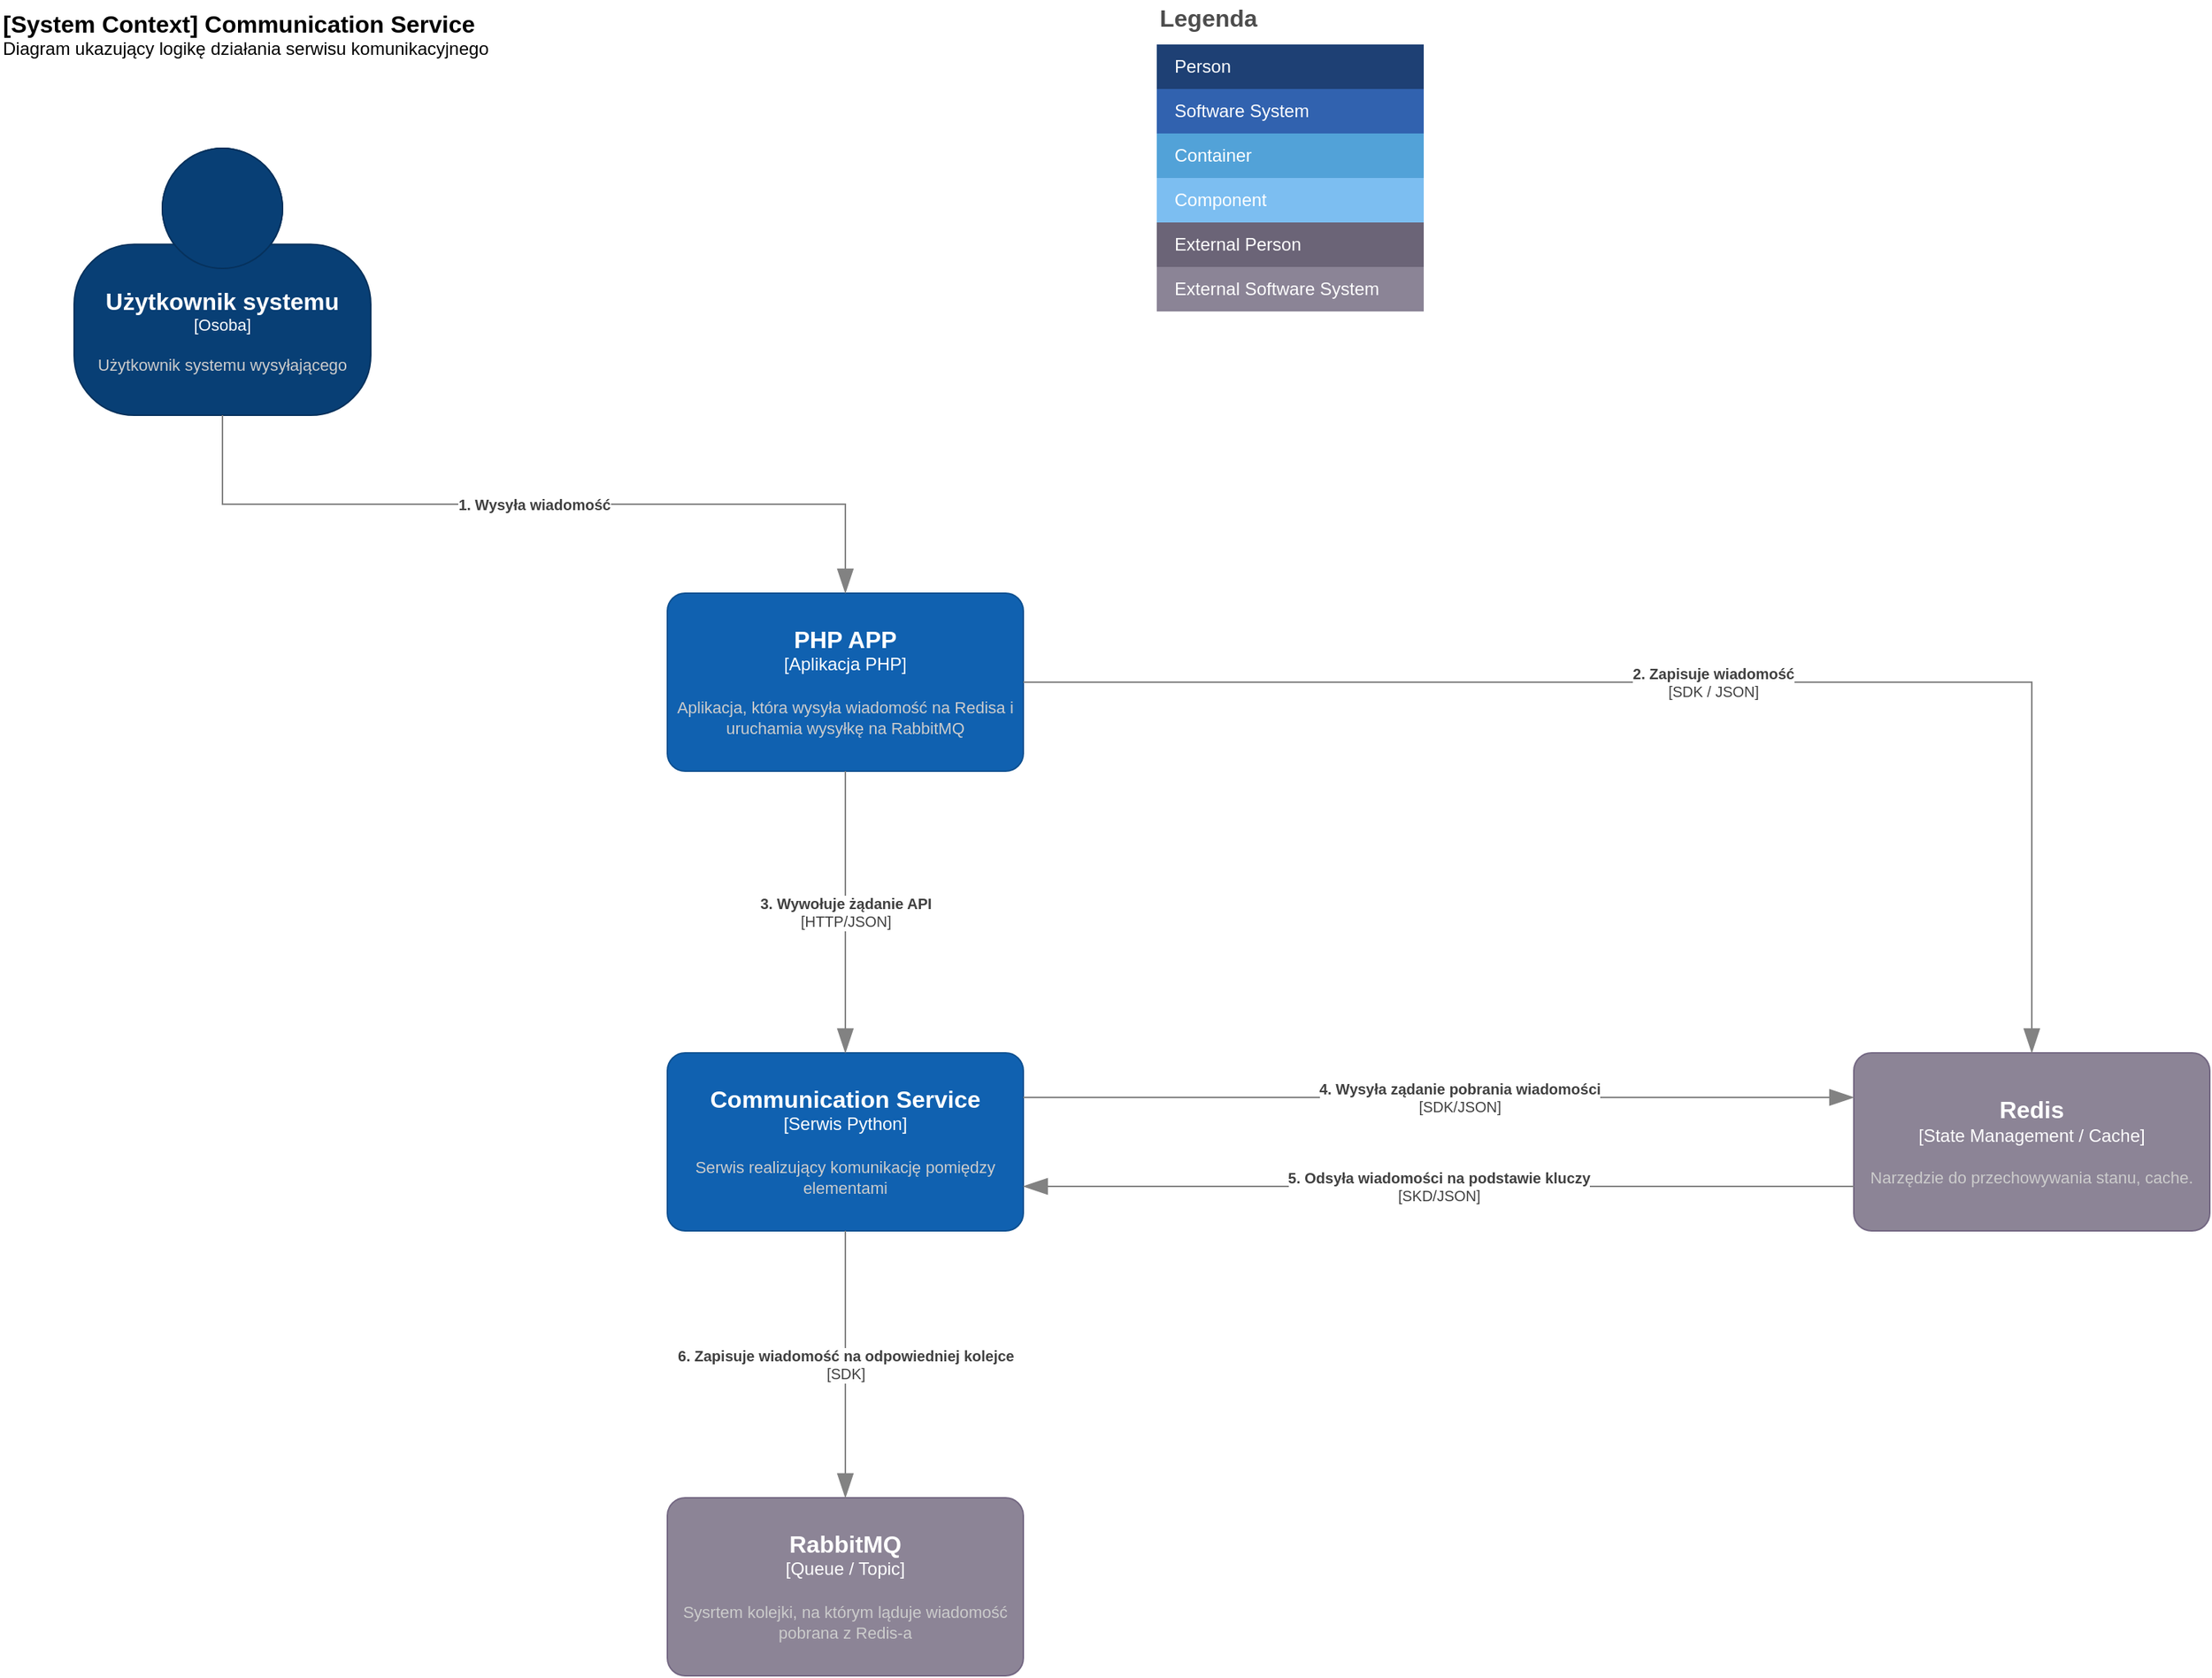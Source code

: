 <mxfile>
    <diagram id="z0__HINmvDD7n8vkf9lL" name="Eksport - kontekst">
        <mxGraphModel dx="1770" dy="852" grid="1" gridSize="10" guides="1" tooltips="1" connect="1" arrows="1" fold="1" page="1" pageScale="1" pageWidth="4681" pageHeight="3300" math="0" shadow="0">
            <root>
                <mxCell id="0"/>
                <mxCell id="1" parent="0"/>
                <object placeholders="1" c4Name="Użytkownik systemu" c4Type="Osoba" c4Description="Użytkownik systemu wysyłającego" label="&lt;font style=&quot;font-size: 16px&quot;&gt;&lt;b&gt;%c4Name%&lt;/b&gt;&lt;/font&gt;&lt;div&gt;[%c4Type%]&lt;/div&gt;&lt;br&gt;&lt;div&gt;&lt;font style=&quot;font-size: 11px&quot;&gt;&lt;font color=&quot;#cccccc&quot;&gt;%c4Description%&lt;/font&gt;&lt;/div&gt;" id="u03wpY5IkeQmNzSnRchD-1">
                    <mxCell style="html=1;fontSize=11;dashed=0;whiteSpace=wrap;fillColor=#083F75;strokeColor=#06315C;fontColor=#ffffff;shape=mxgraph.c4.person2;align=center;metaEdit=1;points=[[0.5,0,0],[1,0.5,0],[1,0.75,0],[0.75,1,0],[0.5,1,0],[0.25,1,0],[0,0.75,0],[0,0.5,0]];resizable=0;" parent="1" vertex="1">
                        <mxGeometry x="80" y="140" width="200" height="180" as="geometry"/>
                    </mxCell>
                </object>
                <mxCell id="u03wpY5IkeQmNzSnRchD-2" value="Legenda" style="align=left;fontSize=16;fontStyle=1;strokeColor=none;fillColor=none;fontColor=#4D4D4D;spacingTop=-8;resizable=0;" parent="1" vertex="1">
                    <mxGeometry x="810" y="40" width="180" height="30" as="geometry"/>
                </mxCell>
                <mxCell id="u03wpY5IkeQmNzSnRchD-3" value="" style="shape=table;html=1;whiteSpace=wrap;startSize=0;container=1;collapsible=0;childLayout=tableLayout;fillColor=none;align=left;spacingLeft=10;strokeColor=none;rounded=1;arcSize=11;fontColor=#FFFFFF;resizable=0;points=[[0.25,0,0],[0.5,0,0],[0.75,0,0],[1,0.25,0],[1,0.5,0],[1,0.75,0],[0.75,1,0],[0.5,1,0],[0.25,1,0],[0,0.75,0],[0,0.5,0],[0,0.25,0]];" parent="1" vertex="1">
                    <mxGeometry x="810" y="70" width="180" height="180" as="geometry"/>
                </mxCell>
                <mxCell id="u03wpY5IkeQmNzSnRchD-4" value="Person" style="shape=partialRectangle;html=1;whiteSpace=wrap;connectable=0;fillColor=#1E4074;top=0;left=0;bottom=0;right=0;overflow=hidden;pointerEvents=1;align=left;spacingLeft=10;strokeColor=none;fontColor=#FFFFFF;" parent="u03wpY5IkeQmNzSnRchD-3" vertex="1">
                    <mxGeometry width="180" height="30" as="geometry"/>
                </mxCell>
                <mxCell id="u03wpY5IkeQmNzSnRchD-5" value="Software System" style="shape=partialRectangle;html=1;whiteSpace=wrap;connectable=0;fillColor=#3162AF;top=0;left=0;bottom=0;right=0;overflow=hidden;pointerEvents=1;align=left;spacingLeft=10;fontColor=#FFFFFF;" parent="u03wpY5IkeQmNzSnRchD-3" vertex="1">
                    <mxGeometry y="30" width="180" height="30" as="geometry"/>
                </mxCell>
                <mxCell id="u03wpY5IkeQmNzSnRchD-6" value="Container" style="shape=partialRectangle;html=1;whiteSpace=wrap;connectable=0;fillColor=#52A2D8;top=0;left=0;bottom=0;right=0;overflow=hidden;pointerEvents=1;align=left;spacingLeft=10;fontColor=#FFFFFF;" parent="u03wpY5IkeQmNzSnRchD-3" vertex="1">
                    <mxGeometry y="60" width="180" height="30" as="geometry"/>
                </mxCell>
                <mxCell id="u03wpY5IkeQmNzSnRchD-7" value="Component" style="shape=partialRectangle;html=1;whiteSpace=wrap;connectable=0;fillColor=#7CBEF1;top=0;left=0;bottom=0;right=0;overflow=hidden;pointerEvents=1;align=left;spacingLeft=10;fontColor=#FFFFFF;" parent="u03wpY5IkeQmNzSnRchD-3" vertex="1">
                    <mxGeometry y="90" width="180" height="30" as="geometry"/>
                </mxCell>
                <mxCell id="u03wpY5IkeQmNzSnRchD-8" value="External Person" style="shape=partialRectangle;html=1;whiteSpace=wrap;connectable=0;fillColor=#6B6477;top=0;left=0;bottom=0;right=0;overflow=hidden;pointerEvents=1;align=left;spacingLeft=10;fontColor=#FFFFFF;" parent="u03wpY5IkeQmNzSnRchD-3" vertex="1">
                    <mxGeometry y="120" width="180" height="30" as="geometry"/>
                </mxCell>
                <mxCell id="u03wpY5IkeQmNzSnRchD-9" value="External Software System" style="shape=partialRectangle;html=1;whiteSpace=wrap;connectable=0;fillColor=#8B8496;top=0;left=0;bottom=0;right=0;overflow=hidden;pointerEvents=1;align=left;spacingLeft=10;fontColor=#FFFFFF;" parent="u03wpY5IkeQmNzSnRchD-3" vertex="1">
                    <mxGeometry y="150" width="180" height="30" as="geometry"/>
                </mxCell>
                <object placeholders="1" c4Name="[System Context] Communication Service" c4Type="ContainerScopeBoundary" c4Description="Diagram ukazujący logikę działania serwisu komunikacyjnego" label="&lt;font style=&quot;font-size: 16px&quot;&gt;&lt;b&gt;&lt;div style=&quot;text-align: left&quot;&gt;%c4Name%&lt;/div&gt;&lt;/b&gt;&lt;/font&gt;&lt;div style=&quot;text-align: left&quot;&gt;%c4Description%&lt;/div&gt;" id="u03wpY5IkeQmNzSnRchD-10">
                    <mxCell style="text;html=1;strokeColor=none;fillColor=none;align=left;verticalAlign=top;whiteSpace=wrap;rounded=0;metaEdit=1;allowArrows=0;resizable=1;rotatable=0;connectable=0;recursiveResize=0;expand=0;pointerEvents=0;points=[[0.25,0,0],[0.5,0,0],[0.75,0,0],[1,0.25,0],[1,0.5,0],[1,0.75,0],[0.75,1,0],[0.5,1,0],[0.25,1,0],[0,0.75,0],[0,0.5,0],[0,0.25,0]];" parent="1" vertex="1">
                        <mxGeometry x="30" y="40" width="330" height="40" as="geometry"/>
                    </mxCell>
                </object>
                <object placeholders="1" c4Name="PHP APP" c4Type="Aplikacja PHP" c4Description="Aplikacja, która wysyła wiadomość na Redisa i uruchamia wysyłkę na RabbitMQ" label="&lt;font style=&quot;font-size: 16px&quot;&gt;&lt;b&gt;%c4Name%&lt;/b&gt;&lt;/font&gt;&lt;div&gt;[%c4Type%]&lt;/div&gt;&lt;br&gt;&lt;div&gt;&lt;font style=&quot;font-size: 11px&quot;&gt;&lt;font color=&quot;#cccccc&quot;&gt;%c4Description%&lt;/font&gt;&lt;/div&gt;" id="u03wpY5IkeQmNzSnRchD-11">
                    <mxCell style="rounded=1;whiteSpace=wrap;html=1;labelBackgroundColor=none;fillColor=#1061B0;fontColor=#ffffff;align=center;arcSize=10;strokeColor=#0D5091;metaEdit=1;resizable=0;points=[[0.25,0,0],[0.5,0,0],[0.75,0,0],[1,0.25,0],[1,0.5,0],[1,0.75,0],[0.75,1,0],[0.5,1,0],[0.25,1,0],[0,0.75,0],[0,0.5,0],[0,0.25,0]];" parent="1" vertex="1">
                        <mxGeometry x="480" y="440" width="240" height="120" as="geometry"/>
                    </mxCell>
                </object>
                <object placeholders="1" c4Type="Relationship" c4Description="1. Wysyła wiadomość" label="&lt;div style=&quot;text-align: left&quot;&gt;&lt;div style=&quot;text-align: center&quot;&gt;&lt;b&gt;%c4Description%&lt;/b&gt;&lt;/div&gt;" id="u03wpY5IkeQmNzSnRchD-12">
                    <mxCell style="endArrow=blockThin;html=1;fontSize=10;fontColor=#404040;strokeWidth=1;endFill=1;strokeColor=#828282;elbow=vertical;metaEdit=1;endSize=14;startSize=14;jumpStyle=arc;jumpSize=16;rounded=0;edgeStyle=orthogonalEdgeStyle;exitX=0.5;exitY=1;exitDx=0;exitDy=0;exitPerimeter=0;entryX=0.5;entryY=0;entryDx=0;entryDy=0;entryPerimeter=0;" parent="1" source="u03wpY5IkeQmNzSnRchD-1" target="u03wpY5IkeQmNzSnRchD-11" edge="1">
                        <mxGeometry width="240" relative="1" as="geometry">
                            <mxPoint x="770" y="440" as="sourcePoint"/>
                            <mxPoint x="1010" y="440" as="targetPoint"/>
                        </mxGeometry>
                    </mxCell>
                </object>
                <object placeholders="1" c4Name="Redis" c4Type="State Management / Cache" c4Description="Narzędzie do przechowywania stanu, cache." label="&lt;font style=&quot;font-size: 16px&quot;&gt;&lt;b&gt;%c4Name%&lt;/b&gt;&lt;/font&gt;&lt;div&gt;[%c4Type%]&lt;/div&gt;&lt;br&gt;&lt;div&gt;&lt;font style=&quot;font-size: 11px&quot;&gt;&lt;font color=&quot;#cccccc&quot;&gt;%c4Description%&lt;/font&gt;&lt;/div&gt;" id="u03wpY5IkeQmNzSnRchD-13">
                    <mxCell style="rounded=1;whiteSpace=wrap;html=1;labelBackgroundColor=none;fillColor=#8C8496;fontColor=#ffffff;align=center;arcSize=10;strokeColor=#736782;metaEdit=1;resizable=0;points=[[0.25,0,0],[0.5,0,0],[0.75,0,0],[1,0.25,0],[1,0.5,0],[1,0.75,0],[0.75,1,0],[0.5,1,0],[0.25,1,0],[0,0.75,0],[0,0.5,0],[0,0.25,0]];" parent="1" vertex="1">
                        <mxGeometry x="1280" y="750" width="240" height="120" as="geometry"/>
                    </mxCell>
                </object>
                <object placeholders="1" c4Type="Relationship" c4Technology="SDK / JSON" c4Description="2. Zapisuje wiadomość" label="&lt;div style=&quot;text-align: left&quot;&gt;&lt;div style=&quot;text-align: center&quot;&gt;&lt;b&gt;%c4Description%&lt;/b&gt;&lt;/div&gt;&lt;div style=&quot;text-align: center&quot;&gt;[%c4Technology%]&lt;/div&gt;&lt;/div&gt;" id="u03wpY5IkeQmNzSnRchD-14">
                    <mxCell style="endArrow=blockThin;html=1;fontSize=10;fontColor=#404040;strokeWidth=1;endFill=1;strokeColor=#828282;elbow=vertical;metaEdit=1;endSize=14;startSize=14;jumpStyle=arc;jumpSize=16;rounded=0;edgeStyle=orthogonalEdgeStyle;exitX=1;exitY=0.5;exitDx=0;exitDy=0;exitPerimeter=0;" parent="1" source="u03wpY5IkeQmNzSnRchD-11" target="u03wpY5IkeQmNzSnRchD-13" edge="1">
                        <mxGeometry width="240" relative="1" as="geometry">
                            <mxPoint x="1040" y="440" as="sourcePoint"/>
                            <mxPoint x="1280" y="440" as="targetPoint"/>
                        </mxGeometry>
                    </mxCell>
                </object>
                <object placeholders="1" c4Name="Communication Service" c4Type="Serwis Python" c4Description="Serwis realizujący komunikację pomiędzy elementami" label="&lt;font style=&quot;font-size: 16px&quot;&gt;&lt;b&gt;%c4Name%&lt;/b&gt;&lt;/font&gt;&lt;div&gt;[%c4Type%]&lt;/div&gt;&lt;br&gt;&lt;div&gt;&lt;font style=&quot;font-size: 11px&quot;&gt;&lt;font color=&quot;#cccccc&quot;&gt;%c4Description%&lt;/font&gt;&lt;/div&gt;" id="u03wpY5IkeQmNzSnRchD-15">
                    <mxCell style="rounded=1;whiteSpace=wrap;html=1;labelBackgroundColor=none;fillColor=#1061B0;fontColor=#ffffff;align=center;arcSize=10;strokeColor=#0D5091;metaEdit=1;resizable=0;points=[[0.25,0,0],[0.5,0,0],[0.75,0,0],[1,0.25,0],[1,0.5,0],[1,0.75,0],[0.75,1,0],[0.5,1,0],[0.25,1,0],[0,0.75,0],[0,0.5,0],[0,0.25,0]];" parent="1" vertex="1">
                        <mxGeometry x="480" y="750" width="240" height="120" as="geometry"/>
                    </mxCell>
                </object>
                <object placeholders="1" c4Type="Relationship" c4Technology="HTTP/JSON" c4Description="3. Wywołuje żądanie API" label="&lt;div style=&quot;text-align: left&quot;&gt;&lt;div style=&quot;text-align: center&quot;&gt;&lt;b&gt;%c4Description%&lt;/b&gt;&lt;/div&gt;&lt;div style=&quot;text-align: center&quot;&gt;[%c4Technology%]&lt;/div&gt;&lt;/div&gt;" id="u03wpY5IkeQmNzSnRchD-16">
                    <mxCell style="endArrow=blockThin;html=1;fontSize=10;fontColor=#404040;strokeWidth=1;endFill=1;strokeColor=#828282;elbow=vertical;metaEdit=1;endSize=14;startSize=14;jumpStyle=arc;jumpSize=16;rounded=0;edgeStyle=orthogonalEdgeStyle;exitX=0.5;exitY=1;exitDx=0;exitDy=0;exitPerimeter=0;entryX=0.5;entryY=0;entryDx=0;entryDy=0;entryPerimeter=0;" parent="1" source="u03wpY5IkeQmNzSnRchD-11" target="u03wpY5IkeQmNzSnRchD-15" edge="1">
                        <mxGeometry width="240" relative="1" as="geometry">
                            <mxPoint x="1040" y="680" as="sourcePoint"/>
                            <mxPoint x="1280" y="680" as="targetPoint"/>
                        </mxGeometry>
                    </mxCell>
                </object>
                <object placeholders="1" c4Type="Relationship" c4Technology="SDK/JSON" c4Description="4. Wysyła ządanie pobrania wiadomości" label="&lt;div style=&quot;text-align: left&quot;&gt;&lt;div style=&quot;text-align: center&quot;&gt;&lt;b&gt;%c4Description%&lt;/b&gt;&lt;/div&gt;&lt;div style=&quot;text-align: center&quot;&gt;[%c4Technology%]&lt;/div&gt;&lt;/div&gt;" id="u03wpY5IkeQmNzSnRchD-17">
                    <mxCell style="endArrow=blockThin;html=1;fontSize=10;fontColor=#404040;strokeWidth=1;endFill=1;strokeColor=#828282;elbow=vertical;metaEdit=1;endSize=14;startSize=14;jumpStyle=arc;jumpSize=16;rounded=0;edgeStyle=orthogonalEdgeStyle;exitX=1;exitY=0.25;exitDx=0;exitDy=0;exitPerimeter=0;entryX=0;entryY=0.25;entryDx=0;entryDy=0;entryPerimeter=0;" parent="1" source="u03wpY5IkeQmNzSnRchD-15" target="u03wpY5IkeQmNzSnRchD-13" edge="1">
                        <mxGeometry x="0.049" width="240" relative="1" as="geometry">
                            <mxPoint x="1040" y="680" as="sourcePoint"/>
                            <mxPoint x="1280" y="680" as="targetPoint"/>
                            <Array as="points">
                                <mxPoint x="1200" y="780"/>
                                <mxPoint x="1200" y="780"/>
                            </Array>
                            <mxPoint as="offset"/>
                        </mxGeometry>
                    </mxCell>
                </object>
                <object placeholders="1" c4Type="Relationship" c4Technology="SKD/JSON" c4Description="5. Odsyła wiadomości na podstawie kluczy" label="&lt;div style=&quot;text-align: left&quot;&gt;&lt;div style=&quot;text-align: center&quot;&gt;&lt;b&gt;%c4Description%&lt;/b&gt;&lt;/div&gt;&lt;div style=&quot;text-align: center&quot;&gt;[%c4Technology%]&lt;/div&gt;&lt;/div&gt;" id="u03wpY5IkeQmNzSnRchD-18">
                    <mxCell style="endArrow=blockThin;html=1;fontSize=10;fontColor=#404040;strokeWidth=1;endFill=1;strokeColor=#828282;elbow=vertical;metaEdit=1;endSize=14;startSize=14;jumpStyle=arc;jumpSize=16;rounded=0;edgeStyle=orthogonalEdgeStyle;exitX=0;exitY=0.75;exitDx=0;exitDy=0;exitPerimeter=0;entryX=1;entryY=0.75;entryDx=0;entryDy=0;entryPerimeter=0;" parent="1" source="u03wpY5IkeQmNzSnRchD-13" target="u03wpY5IkeQmNzSnRchD-15" edge="1">
                        <mxGeometry width="240" relative="1" as="geometry">
                            <mxPoint x="1040" y="680" as="sourcePoint"/>
                            <mxPoint x="1280" y="680" as="targetPoint"/>
                        </mxGeometry>
                    </mxCell>
                </object>
                <object placeholders="1" c4Name="RabbitMQ" c4Type="Queue / Topic" c4Description="Sysrtem kolejki, na którym ląduje wiadomość pobrana z Redis-a" label="&lt;font style=&quot;font-size: 16px&quot;&gt;&lt;b&gt;%c4Name%&lt;/b&gt;&lt;/font&gt;&lt;div&gt;[%c4Type%]&lt;/div&gt;&lt;br&gt;&lt;div&gt;&lt;font style=&quot;font-size: 11px&quot;&gt;&lt;font color=&quot;#cccccc&quot;&gt;%c4Description%&lt;/font&gt;&lt;/div&gt;" id="u03wpY5IkeQmNzSnRchD-19">
                    <mxCell style="rounded=1;whiteSpace=wrap;html=1;labelBackgroundColor=none;fillColor=#8C8496;fontColor=#ffffff;align=center;arcSize=10;strokeColor=#736782;metaEdit=1;resizable=0;points=[[0.25,0,0],[0.5,0,0],[0.75,0,0],[1,0.25,0],[1,0.5,0],[1,0.75,0],[0.75,1,0],[0.5,1,0],[0.25,1,0],[0,0.75,0],[0,0.5,0],[0,0.25,0]];" parent="1" vertex="1">
                        <mxGeometry x="480" y="1050" width="240" height="120" as="geometry"/>
                    </mxCell>
                </object>
                <object placeholders="1" c4Type="Relationship" c4Technology="SDK" c4Description="6. Zapisuje wiadomość na odpowiedniej kolejce" label="&lt;div style=&quot;text-align: left&quot;&gt;&lt;div style=&quot;text-align: center&quot;&gt;&lt;b&gt;%c4Description%&lt;/b&gt;&lt;/div&gt;&lt;div style=&quot;text-align: center&quot;&gt;[%c4Technology%]&lt;/div&gt;&lt;/div&gt;" id="u03wpY5IkeQmNzSnRchD-23">
                    <mxCell style="endArrow=blockThin;html=1;fontSize=10;fontColor=#404040;strokeWidth=1;endFill=1;strokeColor=#828282;elbow=vertical;metaEdit=1;endSize=14;startSize=14;jumpStyle=arc;jumpSize=16;rounded=0;edgeStyle=orthogonalEdgeStyle;exitX=0.5;exitY=1;exitDx=0;exitDy=0;exitPerimeter=0;entryX=0.5;entryY=0;entryDx=0;entryDy=0;entryPerimeter=0;" parent="1" source="u03wpY5IkeQmNzSnRchD-15" target="u03wpY5IkeQmNzSnRchD-19" edge="1">
                        <mxGeometry width="240" relative="1" as="geometry">
                            <mxPoint x="570" y="850" as="sourcePoint"/>
                            <mxPoint x="810" y="850" as="targetPoint"/>
                        </mxGeometry>
                    </mxCell>
                </object>
            </root>
        </mxGraphModel>
    </diagram>
    <diagram id="AiQIZVFRl4BgNa7pL6dO" name="Eksport - kontenery">
        <mxGraphModel dx="1770" dy="852" grid="1" gridSize="10" guides="1" tooltips="1" connect="1" arrows="1" fold="1" page="1" pageScale="1" pageWidth="4681" pageHeight="3300" math="0" shadow="0">
            <root>
                <mxCell id="0"/>
                <mxCell id="1" parent="0"/>
                <object placeholders="1" c4Name="Użytkownik systemu" c4Type="Osoba" c4Description="Użytkownik systemu wysyłającego" label="&lt;font style=&quot;font-size: 16px&quot;&gt;&lt;b&gt;%c4Name%&lt;/b&gt;&lt;/font&gt;&lt;div&gt;[%c4Type%]&lt;/div&gt;&lt;br&gt;&lt;div&gt;&lt;font style=&quot;font-size: 11px&quot;&gt;&lt;font color=&quot;#cccccc&quot;&gt;%c4Description%&lt;/font&gt;&lt;/div&gt;" id="CcS01Ou7CShiBzAfmm7p-1">
                    <mxCell style="html=1;fontSize=11;dashed=0;whiteSpace=wrap;fillColor=#083F75;strokeColor=#06315C;fontColor=#ffffff;shape=mxgraph.c4.person2;align=center;metaEdit=1;points=[[0.5,0,0],[1,0.5,0],[1,0.75,0],[0.75,1,0],[0.5,1,0],[0.25,1,0],[0,0.75,0],[0,0.5,0]];resizable=0;" parent="1" vertex="1">
                        <mxGeometry x="80" y="140" width="200" height="180" as="geometry"/>
                    </mxCell>
                </object>
                <mxCell id="CcS01Ou7CShiBzAfmm7p-2" value="Legenda" style="align=left;fontSize=16;fontStyle=1;strokeColor=none;fillColor=none;fontColor=#4D4D4D;spacingTop=-8;resizable=0;" parent="1" vertex="1">
                    <mxGeometry x="810" y="40" width="180" height="30" as="geometry"/>
                </mxCell>
                <mxCell id="CcS01Ou7CShiBzAfmm7p-3" value="" style="shape=table;html=1;whiteSpace=wrap;startSize=0;container=1;collapsible=0;childLayout=tableLayout;fillColor=none;align=left;spacingLeft=10;strokeColor=none;rounded=1;arcSize=11;fontColor=#FFFFFF;resizable=0;points=[[0.25,0,0],[0.5,0,0],[0.75,0,0],[1,0.25,0],[1,0.5,0],[1,0.75,0],[0.75,1,0],[0.5,1,0],[0.25,1,0],[0,0.75,0],[0,0.5,0],[0,0.25,0]];" parent="1" vertex="1">
                    <mxGeometry x="810" y="70" width="180" height="180" as="geometry"/>
                </mxCell>
                <mxCell id="CcS01Ou7CShiBzAfmm7p-4" value="Person" style="shape=partialRectangle;html=1;whiteSpace=wrap;connectable=0;fillColor=#1E4074;top=0;left=0;bottom=0;right=0;overflow=hidden;pointerEvents=1;align=left;spacingLeft=10;strokeColor=none;fontColor=#FFFFFF;" parent="CcS01Ou7CShiBzAfmm7p-3" vertex="1">
                    <mxGeometry width="180" height="30" as="geometry"/>
                </mxCell>
                <mxCell id="CcS01Ou7CShiBzAfmm7p-5" value="Software System" style="shape=partialRectangle;html=1;whiteSpace=wrap;connectable=0;fillColor=#3162AF;top=0;left=0;bottom=0;right=0;overflow=hidden;pointerEvents=1;align=left;spacingLeft=10;fontColor=#FFFFFF;" parent="CcS01Ou7CShiBzAfmm7p-3" vertex="1">
                    <mxGeometry y="30" width="180" height="30" as="geometry"/>
                </mxCell>
                <mxCell id="CcS01Ou7CShiBzAfmm7p-6" value="Container" style="shape=partialRectangle;html=1;whiteSpace=wrap;connectable=0;fillColor=#52A2D8;top=0;left=0;bottom=0;right=0;overflow=hidden;pointerEvents=1;align=left;spacingLeft=10;fontColor=#FFFFFF;" parent="CcS01Ou7CShiBzAfmm7p-3" vertex="1">
                    <mxGeometry y="60" width="180" height="30" as="geometry"/>
                </mxCell>
                <mxCell id="CcS01Ou7CShiBzAfmm7p-7" value="Component" style="shape=partialRectangle;html=1;whiteSpace=wrap;connectable=0;fillColor=#7CBEF1;top=0;left=0;bottom=0;right=0;overflow=hidden;pointerEvents=1;align=left;spacingLeft=10;fontColor=#FFFFFF;" parent="CcS01Ou7CShiBzAfmm7p-3" vertex="1">
                    <mxGeometry y="90" width="180" height="30" as="geometry"/>
                </mxCell>
                <mxCell id="CcS01Ou7CShiBzAfmm7p-8" value="External Person" style="shape=partialRectangle;html=1;whiteSpace=wrap;connectable=0;fillColor=#6B6477;top=0;left=0;bottom=0;right=0;overflow=hidden;pointerEvents=1;align=left;spacingLeft=10;fontColor=#FFFFFF;" parent="CcS01Ou7CShiBzAfmm7p-3" vertex="1">
                    <mxGeometry y="120" width="180" height="30" as="geometry"/>
                </mxCell>
                <mxCell id="CcS01Ou7CShiBzAfmm7p-9" value="External Software System" style="shape=partialRectangle;html=1;whiteSpace=wrap;connectable=0;fillColor=#8B8496;top=0;left=0;bottom=0;right=0;overflow=hidden;pointerEvents=1;align=left;spacingLeft=10;fontColor=#FFFFFF;" parent="CcS01Ou7CShiBzAfmm7p-3" vertex="1">
                    <mxGeometry y="150" width="180" height="30" as="geometry"/>
                </mxCell>
                <object placeholders="1" c4Name="PHP APP" c4Type="Aplikacja PHP" c4Description="Aplikacja, która wysyła wiadomość na Redisa i uruchamia wysyłkę na RabbitMQ" label="&lt;font style=&quot;font-size: 16px&quot;&gt;&lt;b&gt;%c4Name%&lt;/b&gt;&lt;/font&gt;&lt;div&gt;[%c4Type%]&lt;/div&gt;&lt;br&gt;&lt;div&gt;&lt;font style=&quot;font-size: 11px&quot;&gt;&lt;font color=&quot;#cccccc&quot;&gt;%c4Description%&lt;/font&gt;&lt;/div&gt;" id="CcS01Ou7CShiBzAfmm7p-11">
                    <mxCell style="rounded=1;whiteSpace=wrap;html=1;labelBackgroundColor=none;fillColor=#1061B0;fontColor=#ffffff;align=center;arcSize=10;strokeColor=#0D5091;metaEdit=1;resizable=0;points=[[0.25,0,0],[0.5,0,0],[0.75,0,0],[1,0.25,0],[1,0.5,0],[1,0.75,0],[0.75,1,0],[0.5,1,0],[0.25,1,0],[0,0.75,0],[0,0.5,0],[0,0.25,0]];" parent="1" vertex="1">
                        <mxGeometry x="480" y="440" width="240" height="120" as="geometry"/>
                    </mxCell>
                </object>
                <object placeholders="1" c4Type="Relationship" c4Description="1. Wysyła wiadomość" label="&lt;div style=&quot;text-align: left&quot;&gt;&lt;div style=&quot;text-align: center&quot;&gt;&lt;b&gt;%c4Description%&lt;/b&gt;&lt;/div&gt;" id="CcS01Ou7CShiBzAfmm7p-12">
                    <mxCell style="endArrow=blockThin;html=1;fontSize=10;fontColor=#404040;strokeWidth=1;endFill=1;strokeColor=#828282;elbow=vertical;metaEdit=1;endSize=14;startSize=14;jumpStyle=arc;jumpSize=16;rounded=0;edgeStyle=orthogonalEdgeStyle;exitX=0.5;exitY=1;exitDx=0;exitDy=0;exitPerimeter=0;entryX=0.5;entryY=0;entryDx=0;entryDy=0;entryPerimeter=0;" parent="1" source="CcS01Ou7CShiBzAfmm7p-1" target="CcS01Ou7CShiBzAfmm7p-11" edge="1">
                        <mxGeometry width="240" relative="1" as="geometry">
                            <mxPoint x="770" y="440" as="sourcePoint"/>
                            <mxPoint x="1010" y="440" as="targetPoint"/>
                        </mxGeometry>
                    </mxCell>
                </object>
                <object placeholders="1" c4Name="Redis" c4Type="State Management / Cache" c4Description="Narzędzie do przechowywania stanu, cache." label="&lt;font style=&quot;font-size: 16px&quot;&gt;&lt;b&gt;%c4Name%&lt;/b&gt;&lt;/font&gt;&lt;div&gt;[%c4Type%]&lt;/div&gt;&lt;br&gt;&lt;div&gt;&lt;font style=&quot;font-size: 11px&quot;&gt;&lt;font color=&quot;#cccccc&quot;&gt;%c4Description%&lt;/font&gt;&lt;/div&gt;" id="CcS01Ou7CShiBzAfmm7p-13">
                    <mxCell style="rounded=1;whiteSpace=wrap;html=1;labelBackgroundColor=none;fillColor=#8C8496;fontColor=#ffffff;align=center;arcSize=10;strokeColor=#736782;metaEdit=1;resizable=0;points=[[0.25,0,0],[0.5,0,0],[0.75,0,0],[1,0.25,0],[1,0.5,0],[1,0.75,0],[0.75,1,0],[0.5,1,0],[0.25,1,0],[0,0.75,0],[0,0.5,0],[0,0.25,0]];" parent="1" vertex="1">
                        <mxGeometry x="1290" y="650" width="240" height="120" as="geometry"/>
                    </mxCell>
                </object>
                <object placeholders="1" c4Type="Relationship" c4Technology="SDK / JSON" c4Description="2. Zapisuje wiadomość" label="&lt;div style=&quot;text-align: left&quot;&gt;&lt;div style=&quot;text-align: center&quot;&gt;&lt;b&gt;%c4Description%&lt;/b&gt;&lt;/div&gt;&lt;div style=&quot;text-align: center&quot;&gt;[%c4Technology%]&lt;/div&gt;&lt;/div&gt;" id="CcS01Ou7CShiBzAfmm7p-14">
                    <mxCell style="endArrow=blockThin;html=1;fontSize=10;fontColor=#404040;strokeWidth=1;endFill=1;strokeColor=#828282;elbow=vertical;metaEdit=1;endSize=14;startSize=14;jumpStyle=arc;jumpSize=16;rounded=0;edgeStyle=orthogonalEdgeStyle;exitX=1;exitY=0.5;exitDx=0;exitDy=0;exitPerimeter=0;" parent="1" source="CcS01Ou7CShiBzAfmm7p-11" target="CcS01Ou7CShiBzAfmm7p-13" edge="1">
                        <mxGeometry width="240" relative="1" as="geometry">
                            <mxPoint x="1040" y="440" as="sourcePoint"/>
                            <mxPoint x="1280" y="440" as="targetPoint"/>
                        </mxGeometry>
                    </mxCell>
                </object>
                <object placeholders="1" c4Type="Relationship" c4Technology="HTTP/JSON" c4Description="3. Wywołuje żądanie API" label="&lt;div style=&quot;text-align: left&quot;&gt;&lt;div style=&quot;text-align: center&quot;&gt;&lt;b&gt;%c4Description%&lt;/b&gt;&lt;/div&gt;&lt;div style=&quot;text-align: center&quot;&gt;[%c4Technology%]&lt;/div&gt;&lt;/div&gt;" id="CcS01Ou7CShiBzAfmm7p-16">
                    <mxCell style="endArrow=blockThin;html=1;fontSize=10;fontColor=#404040;strokeWidth=1;endFill=1;strokeColor=#828282;elbow=vertical;metaEdit=1;endSize=14;startSize=14;jumpStyle=arc;jumpSize=16;rounded=0;edgeStyle=orthogonalEdgeStyle;exitX=0.5;exitY=1;exitDx=0;exitDy=0;exitPerimeter=0;" parent="1" source="CcS01Ou7CShiBzAfmm7p-11" target="JMOg5EH7gMTcwkqNPGoJ-3" edge="1">
                        <mxGeometry width="240" relative="1" as="geometry">
                            <mxPoint x="1040" y="680" as="sourcePoint"/>
                            <mxPoint x="1280" y="680" as="targetPoint"/>
                        </mxGeometry>
                    </mxCell>
                </object>
                <object placeholders="1" c4Type="Relationship" c4Technology="SDK/JSON" c4Description="4. Wysyła ządanie pobrania wiadomości" label="&lt;div style=&quot;text-align: left&quot;&gt;&lt;div style=&quot;text-align: center&quot;&gt;&lt;b&gt;%c4Description%&lt;/b&gt;&lt;/div&gt;&lt;div style=&quot;text-align: center&quot;&gt;[%c4Technology%]&lt;/div&gt;&lt;/div&gt;" id="CcS01Ou7CShiBzAfmm7p-17">
                    <mxCell style="endArrow=blockThin;html=1;fontSize=10;fontColor=#404040;strokeWidth=1;endFill=1;strokeColor=#828282;elbow=vertical;metaEdit=1;endSize=14;startSize=14;jumpStyle=arc;jumpSize=16;rounded=0;edgeStyle=orthogonalEdgeStyle;entryX=0;entryY=0.25;entryDx=0;entryDy=0;entryPerimeter=0;exitX=0.75;exitY=0;exitDx=0;exitDy=0;exitPerimeter=0;" parent="1" source="JMOg5EH7gMTcwkqNPGoJ-3" target="CcS01Ou7CShiBzAfmm7p-13" edge="1">
                        <mxGeometry x="0.049" width="240" relative="1" as="geometry">
                            <mxPoint x="1040" y="680" as="sourcePoint"/>
                            <mxPoint x="1280" y="680" as="targetPoint"/>
                            <Array as="points">
                                <mxPoint x="620" y="860"/>
                                <mxPoint x="620" y="680"/>
                            </Array>
                            <mxPoint as="offset"/>
                        </mxGeometry>
                    </mxCell>
                </object>
                <object placeholders="1" c4Type="Relationship" c4Technology="SKD/JSON" c4Description="5. Odsyła wiadomości na podstawie kluczy" label="&lt;div style=&quot;text-align: left&quot;&gt;&lt;div style=&quot;text-align: center&quot;&gt;&lt;b&gt;%c4Description%&lt;/b&gt;&lt;/div&gt;&lt;div style=&quot;text-align: center&quot;&gt;[%c4Technology%]&lt;/div&gt;&lt;/div&gt;" id="CcS01Ou7CShiBzAfmm7p-18">
                    <mxCell style="endArrow=blockThin;html=1;fontSize=10;fontColor=#404040;strokeWidth=1;endFill=1;strokeColor=#828282;elbow=vertical;metaEdit=1;endSize=14;startSize=14;jumpStyle=arc;jumpSize=16;rounded=0;edgeStyle=orthogonalEdgeStyle;exitX=0;exitY=0.75;exitDx=0;exitDy=0;exitPerimeter=0;entryX=1;entryY=0.25;entryDx=0;entryDy=0;entryPerimeter=0;" parent="1" source="CcS01Ou7CShiBzAfmm7p-13" target="JMOg5EH7gMTcwkqNPGoJ-3" edge="1">
                        <mxGeometry width="240" relative="1" as="geometry">
                            <mxPoint x="1040" y="680" as="sourcePoint"/>
                            <mxPoint x="1280" y="680" as="targetPoint"/>
                        </mxGeometry>
                    </mxCell>
                </object>
                <object placeholders="1" c4Name="RabbitMQ" c4Type="Queue / Topic" c4Description="Sysrtem kolejki, na którym ląduje wiadomość pobrana z Redis-a" label="&lt;font style=&quot;font-size: 16px&quot;&gt;&lt;b&gt;%c4Name%&lt;/b&gt;&lt;/font&gt;&lt;div&gt;[%c4Type%]&lt;/div&gt;&lt;br&gt;&lt;div&gt;&lt;font style=&quot;font-size: 11px&quot;&gt;&lt;font color=&quot;#cccccc&quot;&gt;%c4Description%&lt;/font&gt;&lt;/div&gt;" id="CcS01Ou7CShiBzAfmm7p-19">
                    <mxCell style="rounded=1;whiteSpace=wrap;html=1;labelBackgroundColor=none;fillColor=#8C8496;fontColor=#ffffff;align=center;arcSize=10;strokeColor=#736782;metaEdit=1;resizable=0;points=[[0.25,0,0],[0.5,0,0],[0.75,0,0],[1,0.25,0],[1,0.5,0],[1,0.75,0],[0.75,1,0],[0.5,1,0],[0.25,1,0],[0,0.75,0],[0,0.5,0],[0,0.25,0]];" parent="1" vertex="1">
                        <mxGeometry x="480" y="1250" width="240" height="120" as="geometry"/>
                    </mxCell>
                </object>
                <object placeholders="1" c4Type="Relationship" c4Technology="SDK" c4Description="6. Wysyła zapytanie odnośnie konfiguracji" label="&lt;div style=&quot;text-align: left&quot;&gt;&lt;div style=&quot;text-align: center&quot;&gt;&lt;b&gt;%c4Description%&lt;/b&gt;&lt;/div&gt;&lt;div style=&quot;text-align: center&quot;&gt;[%c4Technology%]&lt;/div&gt;&lt;/div&gt;" id="CcS01Ou7CShiBzAfmm7p-21">
                    <mxCell style="endArrow=blockThin;html=1;fontSize=10;fontColor=#404040;strokeWidth=1;endFill=1;strokeColor=#828282;elbow=vertical;metaEdit=1;endSize=14;startSize=14;jumpStyle=arc;jumpSize=16;rounded=0;edgeStyle=orthogonalEdgeStyle;exitX=1;exitY=0.75;exitDx=0;exitDy=0;exitPerimeter=0;entryX=0;entryY=0.25;entryDx=0;entryDy=0;entryPerimeter=0;" parent="1" source="JMOg5EH7gMTcwkqNPGoJ-3" target="o0wuG9YoZUsM0-gCKGZm-1" edge="1">
                        <mxGeometry width="240" relative="1" as="geometry">
                            <mxPoint x="720" y="810" as="sourcePoint"/>
                            <mxPoint x="1200" y="1000" as="targetPoint"/>
                            <Array as="points">
                                <mxPoint x="670" y="850"/>
                                <mxPoint x="1030" y="850"/>
                                <mxPoint x="1030" y="910"/>
                            </Array>
                        </mxGeometry>
                    </mxCell>
                </object>
                <object placeholders="1" c4Type="Relationship" c4Technology="SDK" c4Description="7. Zwraca dane konfiguracji" label="&lt;div style=&quot;text-align: left&quot;&gt;&lt;div style=&quot;text-align: center&quot;&gt;&lt;b&gt;%c4Description%&lt;/b&gt;&lt;/div&gt;&lt;div style=&quot;text-align: center&quot;&gt;[%c4Technology%]&lt;/div&gt;&lt;/div&gt;" id="CcS01Ou7CShiBzAfmm7p-22">
                    <mxCell style="endArrow=blockThin;html=1;fontSize=10;fontColor=#404040;strokeWidth=1;endFill=1;strokeColor=#828282;elbow=vertical;metaEdit=1;endSize=14;startSize=14;jumpStyle=arc;jumpSize=16;rounded=0;edgeStyle=orthogonalEdgeStyle;exitX=0;exitY=0.75;exitDx=0;exitDy=0;exitPerimeter=0;entryX=0.75;entryY=1;entryDx=0;entryDy=0;entryPerimeter=0;" parent="1" source="o0wuG9YoZUsM0-gCKGZm-1" target="JMOg5EH7gMTcwkqNPGoJ-3" edge="1">
                        <mxGeometry width="240" relative="1" as="geometry">
                            <mxPoint x="1040" y="1040" as="sourcePoint"/>
                            <mxPoint x="560" y="980" as="targetPoint"/>
                            <Array as="points">
                                <mxPoint x="660" y="970"/>
                            </Array>
                            <mxPoint as="offset"/>
                        </mxGeometry>
                    </mxCell>
                </object>
                <object placeholders="1" c4Name="Communication Service" c4Type="SystemScopeBoundary" c4Application="Serwis kominikacyjny" label="&lt;font style=&quot;font-size: 16px&quot;&gt;&lt;b&gt;&lt;div style=&quot;text-align: left&quot;&gt;%c4Name%&lt;/div&gt;&lt;/b&gt;&lt;/font&gt;&lt;div style=&quot;text-align: left&quot;&gt;[%c4Application%]&lt;/div&gt;" id="CcS01Ou7CShiBzAfmm7p-24">
                    <mxCell style="rounded=1;fontSize=11;whiteSpace=wrap;html=1;dashed=1;arcSize=20;fillColor=none;strokeColor=#666666;fontColor=#333333;labelBackgroundColor=none;align=left;verticalAlign=bottom;labelBorderColor=none;spacingTop=0;spacing=10;dashPattern=8 4;metaEdit=1;rotatable=0;perimeter=rectanglePerimeter;noLabel=0;labelPadding=0;allowArrows=0;connectable=0;expand=0;recursiveResize=0;editable=1;pointerEvents=0;absoluteArcSize=1;points=[[0.25,0,0],[0.5,0,0],[0.75,0,0],[1,0.25,0],[1,0.5,0],[1,0.75,0],[0.75,1,0],[0.5,1,0],[0.25,1,0],[0,0.75,0],[0,0.5,0],[0,0.25,0]];" parent="1" vertex="1">
                        <mxGeometry x="360" y="580" width="1280" height="460" as="geometry"/>
                    </mxCell>
                </object>
                <object placeholders="1" c4Name="Grafana" c4Type="Log / Observability" c4Description="System logowania zdarzeń" label="&lt;font style=&quot;font-size: 16px&quot;&gt;&lt;b&gt;%c4Name%&lt;/b&gt;&lt;/font&gt;&lt;div&gt;[%c4Type%]&lt;/div&gt;&lt;br&gt;&lt;div&gt;&lt;font style=&quot;font-size: 11px&quot;&gt;&lt;font color=&quot;#cccccc&quot;&gt;%c4Description%&lt;/font&gt;&lt;/div&gt;" id="CcS01Ou7CShiBzAfmm7p-25">
                    <mxCell style="rounded=1;whiteSpace=wrap;html=1;labelBackgroundColor=none;fillColor=#8C8496;fontColor=#ffffff;align=center;arcSize=10;strokeColor=#736782;metaEdit=1;resizable=0;points=[[0.25,0,0],[0.5,0,0],[0.75,0,0],[1,0.25,0],[1,0.5,0],[1,0.75,0],[0.75,1,0],[0.5,1,0],[0.25,1,0],[0,0.75,0],[0,0.5,0],[0,0.25,0]];" parent="1" vertex="1">
                        <mxGeometry x="50" y="760" width="240" height="120" as="geometry"/>
                    </mxCell>
                </object>
                <object placeholders="1" c4Type="Relationship" c4Technology="SDK" c4Description="8. Zapisuje wiadomość na odpowiedniej kolejce" label="&lt;div style=&quot;text-align: left&quot;&gt;&lt;div style=&quot;text-align: center&quot;&gt;&lt;b&gt;%c4Description%&lt;/b&gt;&lt;/div&gt;&lt;div style=&quot;text-align: center&quot;&gt;[%c4Technology%]&lt;/div&gt;&lt;/div&gt;" id="jl3UJs6DRQDG-z5Z-SQf-1">
                    <mxCell style="endArrow=blockThin;html=1;fontSize=10;fontColor=#404040;strokeWidth=1;endFill=1;strokeColor=#828282;elbow=vertical;metaEdit=1;endSize=14;startSize=14;jumpStyle=arc;jumpSize=16;rounded=0;edgeStyle=orthogonalEdgeStyle;exitX=0.5;exitY=1;exitDx=0;exitDy=0;exitPerimeter=0;" parent="1" source="JMOg5EH7gMTcwkqNPGoJ-3" edge="1">
                        <mxGeometry width="240" relative="1" as="geometry">
                            <mxPoint x="599.5" y="870" as="sourcePoint"/>
                            <mxPoint x="599.5" y="1250" as="targetPoint"/>
                        </mxGeometry>
                    </mxCell>
                </object>
                <object placeholders="1" c4Type="Relationship" c4Description="Zaloguj wszystkie operacje" label="&lt;div style=&quot;text-align: left&quot;&gt;&lt;div style=&quot;text-align: center&quot;&gt;&lt;b&gt;%c4Description%&lt;/b&gt;&lt;/div&gt;" id="jl3UJs6DRQDG-z5Z-SQf-2">
                    <mxCell style="endArrow=blockThin;html=1;fontSize=10;fontColor=#404040;strokeWidth=1;endFill=1;strokeColor=#828282;elbow=vertical;metaEdit=1;endSize=14;startSize=14;jumpStyle=arc;jumpSize=16;rounded=0;edgeStyle=orthogonalEdgeStyle;exitX=0;exitY=0.5;exitDx=0;exitDy=0;exitPerimeter=0;entryX=0.5;entryY=0;entryDx=0;entryDy=0;entryPerimeter=0;" parent="1" source="CcS01Ou7CShiBzAfmm7p-11" target="CcS01Ou7CShiBzAfmm7p-25" edge="1">
                        <mxGeometry width="240" relative="1" as="geometry">
                            <mxPoint x="130" y="550" as="sourcePoint"/>
                            <mxPoint x="370" y="550" as="targetPoint"/>
                        </mxGeometry>
                    </mxCell>
                </object>
                <object placeholders="1" c4Type="Relationship" c4Description="Zaloguj wszystkie operacje" label="&lt;div style=&quot;text-align: left&quot;&gt;&lt;div style=&quot;text-align: center&quot;&gt;&lt;b&gt;%c4Description%&lt;/b&gt;&lt;/div&gt;" id="jl3UJs6DRQDG-z5Z-SQf-3">
                    <mxCell style="endArrow=blockThin;html=1;fontSize=10;fontColor=#404040;strokeWidth=1;endFill=1;strokeColor=#828282;elbow=vertical;metaEdit=1;endSize=14;startSize=14;jumpStyle=arc;jumpSize=16;rounded=0;edgeStyle=orthogonalEdgeStyle;exitX=0;exitY=0.5;exitDx=0;exitDy=0;exitPerimeter=0;entryX=1;entryY=0.5;entryDx=0;entryDy=0;entryPerimeter=0;" parent="1" source="JMOg5EH7gMTcwkqNPGoJ-3" target="CcS01Ou7CShiBzAfmm7p-25" edge="1">
                        <mxGeometry width="240" relative="1" as="geometry">
                            <mxPoint x="770" y="800" as="sourcePoint"/>
                            <mxPoint x="1010" y="800" as="targetPoint"/>
                        </mxGeometry>
                    </mxCell>
                </object>
                <object placeholders="1" c4Name="[Containers] Commincation Service" c4Type="ContainerDiagramTitle" c4Description="Diagram eksportu wiadomości" label="&lt;font style=&quot;font-size: 16px&quot;&gt;&lt;b&gt;&lt;div style=&quot;text-align: left&quot;&gt;%c4Name%&lt;/div&gt;&lt;/b&gt;&lt;/font&gt;&lt;div style=&quot;text-align: left&quot;&gt;%c4Description%&lt;/div&gt;" id="tDvnXrcy9sBW27Vx5n3G-1">
                    <mxCell style="text;html=1;strokeColor=none;fillColor=none;align=left;verticalAlign=top;whiteSpace=wrap;rounded=0;metaEdit=1;allowArrows=0;resizable=1;rotatable=0;connectable=0;recursiveResize=0;expand=0;pointerEvents=0;points=[[0.25,0,0],[0.5,0,0],[0.75,0,0],[1,0.25,0],[1,0.5,0],[1,0.75,0],[0.75,1,0],[0.5,1,0],[0.25,1,0],[0,0.75,0],[0,0.5,0],[0,0.25,0]];" parent="1" vertex="1">
                        <mxGeometry x="40" y="40" width="260" height="40" as="geometry"/>
                    </mxCell>
                </object>
                <object placeholders="1" c4Type="AWS DynamoDB" c4Container="Container" c4Technology="AWS DynamoDB" c4Description="Przechowywanie konfiguracji" label="&lt;font style=&quot;font-size: 16px&quot;&gt;&lt;b&gt;%c4Type%&lt;/b&gt;&lt;/font&gt;&lt;div&gt;[%c4Container%:&amp;nbsp;%c4Technology%]&lt;/div&gt;&lt;br&gt;&lt;div&gt;&lt;font style=&quot;font-size: 11px&quot;&gt;&lt;font color=&quot;#E6E6E6&quot;&gt;%c4Description%&lt;/font&gt;&lt;/div&gt;" id="o0wuG9YoZUsM0-gCKGZm-1">
                    <mxCell style="shape=cylinder3;size=15;whiteSpace=wrap;html=1;boundedLbl=1;rounded=0;labelBackgroundColor=none;fillColor=#23A2D9;fontSize=12;fontColor=#ffffff;align=center;strokeColor=#0E7DAD;metaEdit=1;points=[[0.5,0,0],[1,0.25,0],[1,0.5,0],[1,0.75,0],[0.5,1,0],[0,0.75,0],[0,0.5,0],[0,0.25,0]];resizable=0;" parent="1" vertex="1">
                        <mxGeometry x="1160" y="880" width="240" height="120" as="geometry"/>
                    </mxCell>
                </object>
                <object placeholders="1" c4Name="Communication Service" c4Type="Component" c4Technology="Aplikacja Python" c4Description="Serwis realizujący komunikację pomiędzy elementami" label="&lt;font style=&quot;font-size: 16px&quot;&gt;&lt;b&gt;%c4Name%&lt;/b&gt;&lt;/font&gt;&lt;div&gt;[%c4Type%: %c4Technology%]&lt;/div&gt;&lt;br&gt;&lt;div&gt;&lt;font style=&quot;font-size: 11px&quot;&gt;%c4Description%&lt;/font&gt;&lt;/div&gt;" id="JMOg5EH7gMTcwkqNPGoJ-3">
                    <mxCell style="rounded=1;whiteSpace=wrap;html=1;labelBackgroundColor=none;fillColor=#63BEF2;fontColor=#ffffff;align=center;arcSize=6;strokeColor=#2086C9;metaEdit=1;resizable=0;points=[[0.25,0,0],[0.5,0,0],[0.75,0,0],[1,0.25,0],[1,0.5,0],[1,0.75,0],[0.75,1,0],[0.5,1,0],[0.25,1,0],[0,0.75,0],[0,0.5,0],[0,0.25,0]];" parent="1" vertex="1">
                        <mxGeometry x="480" y="760" width="240" height="120" as="geometry"/>
                    </mxCell>
                </object>
            </root>
        </mxGraphModel>
    </diagram>
</mxfile>